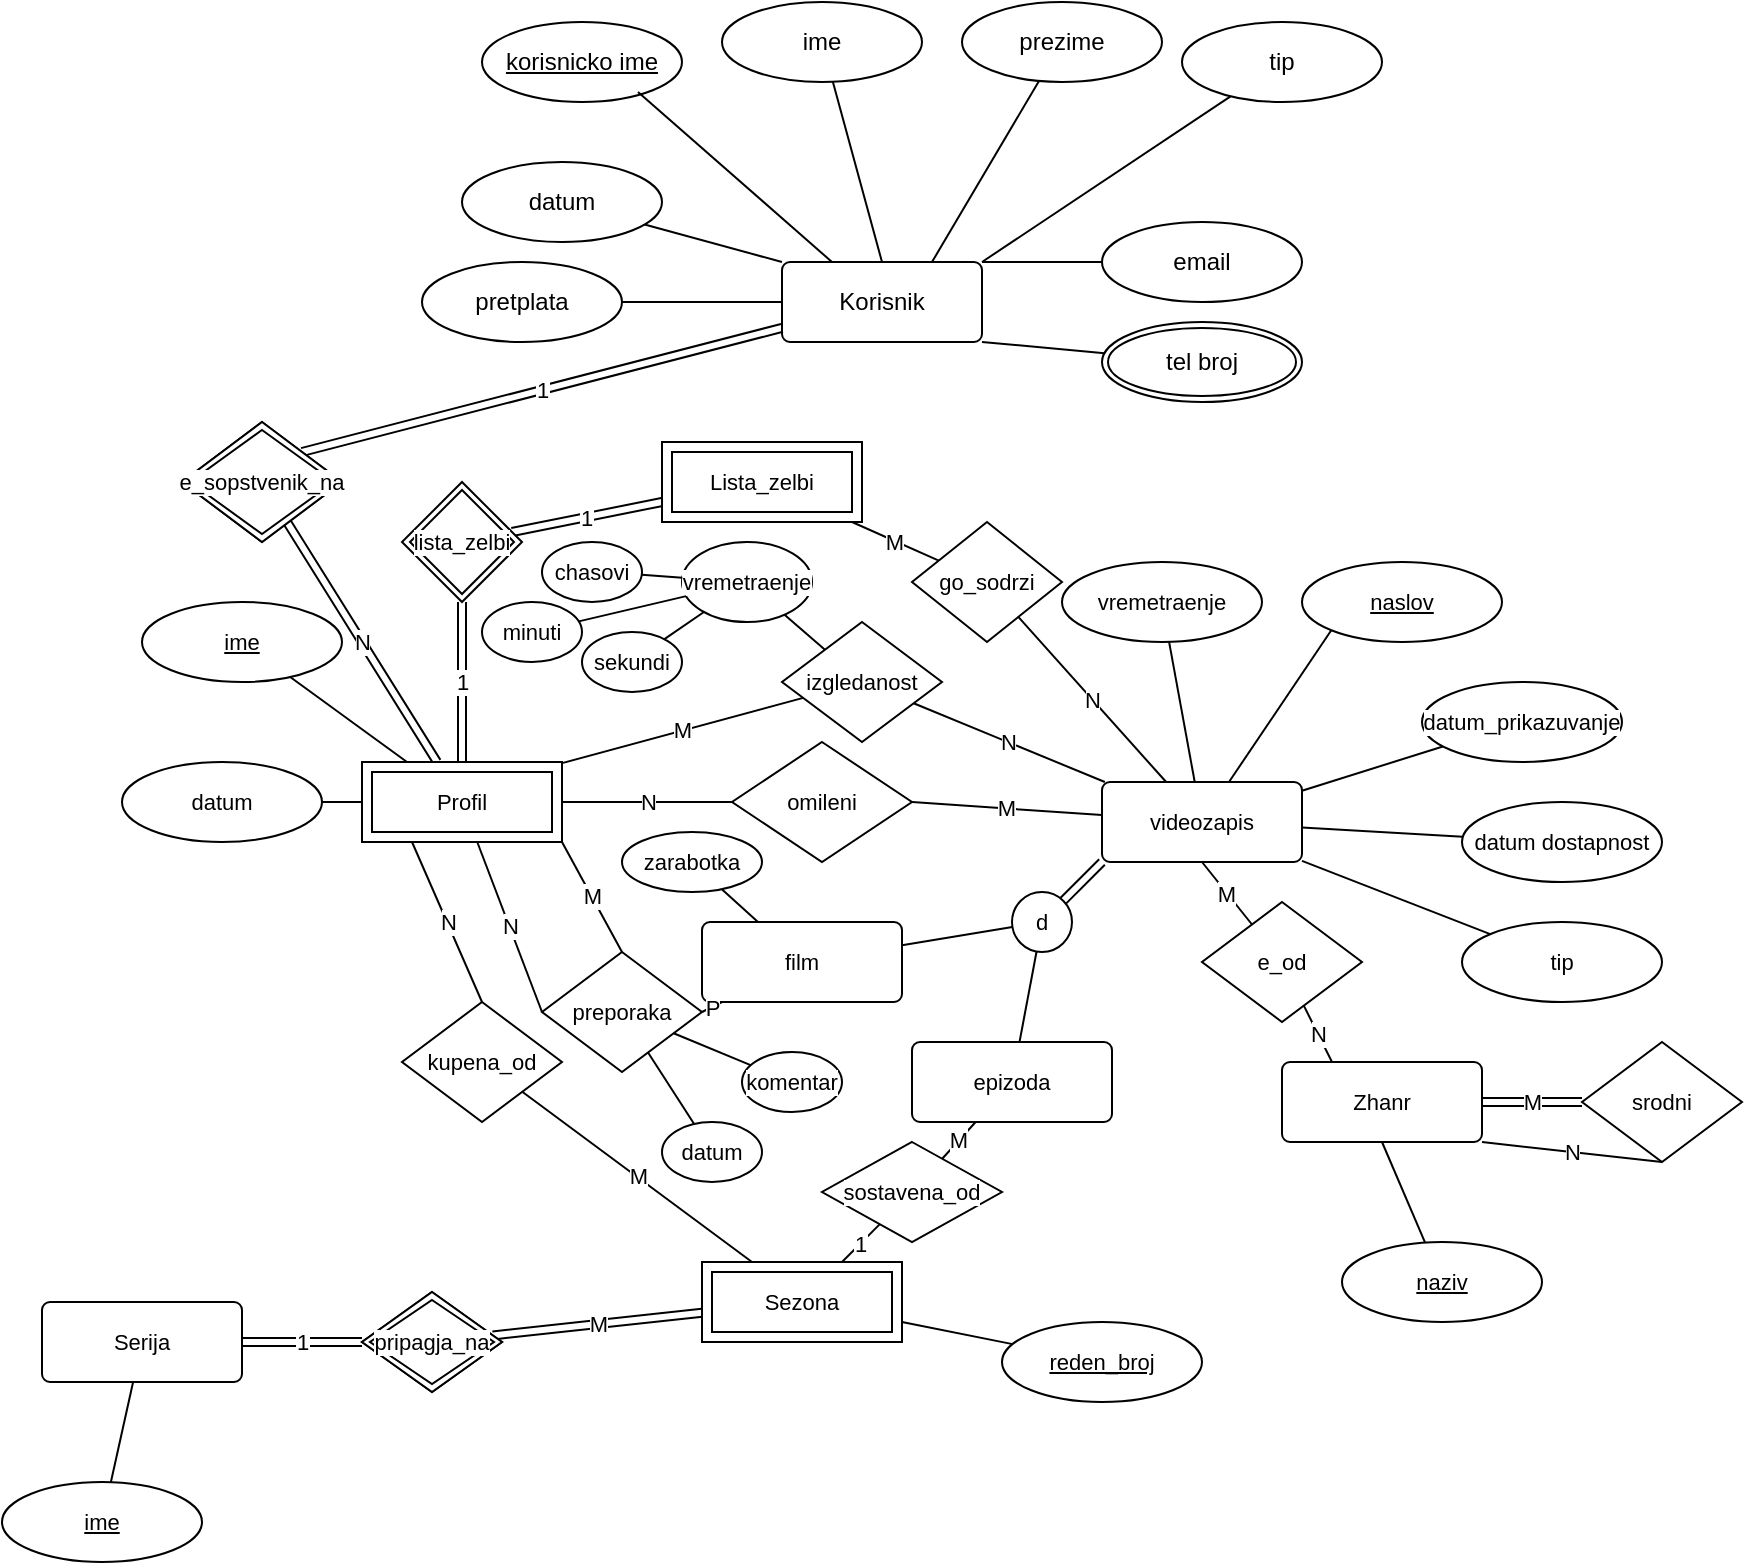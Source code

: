 <mxfile version="23.1.5" type="github">
  <diagram name="Page-1" id="I2lGg5c7wZs1G68vXTzx">
    <mxGraphModel dx="1570" dy="822" grid="1" gridSize="10" guides="1" tooltips="1" connect="1" arrows="1" fold="1" page="1" pageScale="1" pageWidth="850" pageHeight="1100" math="0" shadow="0">
      <root>
        <mxCell id="0" />
        <mxCell id="1" parent="0" />
        <mxCell id="epmKvIx1AX2aCllIOB9j-12" style="rounded=0;orthogonalLoop=1;jettySize=auto;html=1;exitX=1;exitY=1;exitDx=0;exitDy=0;endArrow=none;endFill=0;" edge="1" parent="1" source="epmKvIx1AX2aCllIOB9j-1" target="epmKvIx1AX2aCllIOB9j-10">
          <mxGeometry relative="1" as="geometry" />
        </mxCell>
        <mxCell id="epmKvIx1AX2aCllIOB9j-13" style="edgeStyle=none;rounded=0;orthogonalLoop=1;jettySize=auto;html=1;exitX=1;exitY=0;exitDx=0;exitDy=0;strokeColor=default;align=center;verticalAlign=middle;fontFamily=Helvetica;fontSize=11;fontColor=default;labelBackgroundColor=default;endArrow=none;endFill=0;" edge="1" parent="1" source="epmKvIx1AX2aCllIOB9j-1" target="epmKvIx1AX2aCllIOB9j-9">
          <mxGeometry relative="1" as="geometry" />
        </mxCell>
        <mxCell id="epmKvIx1AX2aCllIOB9j-14" style="edgeStyle=none;rounded=0;orthogonalLoop=1;jettySize=auto;html=1;exitX=1;exitY=0;exitDx=0;exitDy=0;strokeColor=default;align=center;verticalAlign=middle;fontFamily=Helvetica;fontSize=11;fontColor=default;labelBackgroundColor=default;endArrow=none;endFill=0;" edge="1" parent="1" source="epmKvIx1AX2aCllIOB9j-1" target="epmKvIx1AX2aCllIOB9j-8">
          <mxGeometry relative="1" as="geometry" />
        </mxCell>
        <mxCell id="epmKvIx1AX2aCllIOB9j-15" style="edgeStyle=none;rounded=0;orthogonalLoop=1;jettySize=auto;html=1;exitX=0.75;exitY=0;exitDx=0;exitDy=0;strokeColor=default;align=center;verticalAlign=middle;fontFamily=Helvetica;fontSize=11;fontColor=default;labelBackgroundColor=default;endArrow=none;endFill=0;" edge="1" parent="1" source="epmKvIx1AX2aCllIOB9j-1" target="epmKvIx1AX2aCllIOB9j-7">
          <mxGeometry relative="1" as="geometry" />
        </mxCell>
        <mxCell id="epmKvIx1AX2aCllIOB9j-16" style="edgeStyle=none;rounded=0;orthogonalLoop=1;jettySize=auto;html=1;exitX=0.5;exitY=0;exitDx=0;exitDy=0;strokeColor=default;align=center;verticalAlign=middle;fontFamily=Helvetica;fontSize=11;fontColor=default;labelBackgroundColor=default;endArrow=none;endFill=0;" edge="1" parent="1" source="epmKvIx1AX2aCllIOB9j-1" target="epmKvIx1AX2aCllIOB9j-6">
          <mxGeometry relative="1" as="geometry" />
        </mxCell>
        <mxCell id="epmKvIx1AX2aCllIOB9j-18" style="edgeStyle=none;rounded=0;orthogonalLoop=1;jettySize=auto;html=1;exitX=0;exitY=0;exitDx=0;exitDy=0;strokeColor=default;align=center;verticalAlign=middle;fontFamily=Helvetica;fontSize=11;fontColor=default;labelBackgroundColor=default;endArrow=none;endFill=0;" edge="1" parent="1" source="epmKvIx1AX2aCllIOB9j-1" target="epmKvIx1AX2aCllIOB9j-4">
          <mxGeometry relative="1" as="geometry" />
        </mxCell>
        <mxCell id="epmKvIx1AX2aCllIOB9j-1" value="Korisnik" style="rounded=1;arcSize=10;whiteSpace=wrap;html=1;align=center;" vertex="1" parent="1">
          <mxGeometry x="310" y="190" width="100" height="40" as="geometry" />
        </mxCell>
        <mxCell id="epmKvIx1AX2aCllIOB9j-2" value="" style="endArrow=none;html=1;rounded=0;" edge="1" parent="1" source="epmKvIx1AX2aCllIOB9j-3" target="epmKvIx1AX2aCllIOB9j-1">
          <mxGeometry width="50" height="50" relative="1" as="geometry">
            <mxPoint x="280" y="190" as="sourcePoint" />
            <mxPoint x="300" y="130" as="targetPoint" />
          </mxGeometry>
        </mxCell>
        <mxCell id="epmKvIx1AX2aCllIOB9j-3" value="pretplata" style="ellipse;whiteSpace=wrap;html=1;align=center;" vertex="1" parent="1">
          <mxGeometry x="130" y="190" width="100" height="40" as="geometry" />
        </mxCell>
        <mxCell id="epmKvIx1AX2aCllIOB9j-4" value="datum" style="ellipse;whiteSpace=wrap;html=1;align=center;" vertex="1" parent="1">
          <mxGeometry x="150" y="140" width="100" height="40" as="geometry" />
        </mxCell>
        <mxCell id="epmKvIx1AX2aCllIOB9j-5" value="&lt;u&gt;korisnicko ime&lt;br&gt;&lt;/u&gt;" style="ellipse;whiteSpace=wrap;html=1;align=center;" vertex="1" parent="1">
          <mxGeometry x="160" y="70" width="100" height="40" as="geometry" />
        </mxCell>
        <mxCell id="epmKvIx1AX2aCllIOB9j-6" value="ime" style="ellipse;whiteSpace=wrap;html=1;align=center;" vertex="1" parent="1">
          <mxGeometry x="280" y="60" width="100" height="40" as="geometry" />
        </mxCell>
        <mxCell id="epmKvIx1AX2aCllIOB9j-7" value="prezime" style="ellipse;whiteSpace=wrap;html=1;align=center;" vertex="1" parent="1">
          <mxGeometry x="400" y="60" width="100" height="40" as="geometry" />
        </mxCell>
        <mxCell id="epmKvIx1AX2aCllIOB9j-8" value="tip" style="ellipse;whiteSpace=wrap;html=1;align=center;" vertex="1" parent="1">
          <mxGeometry x="510" y="70" width="100" height="40" as="geometry" />
        </mxCell>
        <mxCell id="epmKvIx1AX2aCllIOB9j-9" value="email" style="ellipse;whiteSpace=wrap;html=1;align=center;" vertex="1" parent="1">
          <mxGeometry x="470" y="170" width="100" height="40" as="geometry" />
        </mxCell>
        <mxCell id="epmKvIx1AX2aCllIOB9j-10" value="tel broj" style="ellipse;shape=doubleEllipse;margin=3;whiteSpace=wrap;html=1;align=center;" vertex="1" parent="1">
          <mxGeometry x="470" y="220" width="100" height="40" as="geometry" />
        </mxCell>
        <mxCell id="epmKvIx1AX2aCllIOB9j-17" style="edgeStyle=none;rounded=0;orthogonalLoop=1;jettySize=auto;html=1;exitX=0.25;exitY=0;exitDx=0;exitDy=0;entryX=0.78;entryY=0.875;entryDx=0;entryDy=0;entryPerimeter=0;strokeColor=default;align=center;verticalAlign=middle;fontFamily=Helvetica;fontSize=11;fontColor=default;labelBackgroundColor=default;endArrow=none;endFill=0;" edge="1" parent="1" source="epmKvIx1AX2aCllIOB9j-1" target="epmKvIx1AX2aCllIOB9j-5">
          <mxGeometry relative="1" as="geometry" />
        </mxCell>
        <mxCell id="epmKvIx1AX2aCllIOB9j-49" value="N" style="edgeStyle=none;rounded=0;orthogonalLoop=1;jettySize=auto;html=1;exitX=1;exitY=0.5;exitDx=0;exitDy=0;strokeColor=default;align=center;verticalAlign=middle;fontFamily=Helvetica;fontSize=11;fontColor=default;labelBackgroundColor=default;endArrow=none;endFill=0;" edge="1" parent="1" target="epmKvIx1AX2aCllIOB9j-48">
          <mxGeometry relative="1" as="geometry">
            <mxPoint x="200" y="460.0" as="sourcePoint" />
          </mxGeometry>
        </mxCell>
        <mxCell id="epmKvIx1AX2aCllIOB9j-104" value="M" style="edgeStyle=none;rounded=0;orthogonalLoop=1;jettySize=auto;html=1;strokeColor=default;align=center;verticalAlign=middle;fontFamily=Helvetica;fontSize=11;fontColor=default;labelBackgroundColor=default;endArrow=none;endFill=0;" edge="1" parent="1" target="epmKvIx1AX2aCllIOB9j-103">
          <mxGeometry relative="1" as="geometry">
            <mxPoint x="200" y="440.556" as="sourcePoint" />
          </mxGeometry>
        </mxCell>
        <mxCell id="epmKvIx1AX2aCllIOB9j-22" style="edgeStyle=none;rounded=0;orthogonalLoop=1;jettySize=auto;html=1;strokeColor=default;align=center;verticalAlign=middle;fontFamily=Helvetica;fontSize=11;fontColor=default;labelBackgroundColor=default;endArrow=none;endFill=0;" edge="1" parent="1" source="epmKvIx1AX2aCllIOB9j-21">
          <mxGeometry relative="1" as="geometry">
            <mxPoint x="122.5" y="440.0" as="targetPoint" />
          </mxGeometry>
        </mxCell>
        <mxCell id="epmKvIx1AX2aCllIOB9j-21" value="ime" style="ellipse;whiteSpace=wrap;html=1;align=center;fontStyle=4;fontFamily=Helvetica;fontSize=11;fontColor=default;labelBackgroundColor=default;" vertex="1" parent="1">
          <mxGeometry x="-10" y="360" width="100" height="40" as="geometry" />
        </mxCell>
        <mxCell id="epmKvIx1AX2aCllIOB9j-23" value="" style="endArrow=none;html=1;rounded=0;strokeColor=default;align=center;verticalAlign=middle;fontFamily=Helvetica;fontSize=11;fontColor=default;labelBackgroundColor=default;" edge="1" parent="1" source="epmKvIx1AX2aCllIOB9j-24">
          <mxGeometry width="50" height="50" relative="1" as="geometry">
            <mxPoint x="190" y="500" as="sourcePoint" />
            <mxPoint x="100" y="460.0" as="targetPoint" />
          </mxGeometry>
        </mxCell>
        <mxCell id="epmKvIx1AX2aCllIOB9j-24" value="datum" style="ellipse;whiteSpace=wrap;html=1;align=center;fontFamily=Helvetica;fontSize=11;fontColor=default;labelBackgroundColor=default;" vertex="1" parent="1">
          <mxGeometry x="-20" y="440" width="100" height="40" as="geometry" />
        </mxCell>
        <mxCell id="epmKvIx1AX2aCllIOB9j-58" value="M" style="edgeStyle=none;rounded=0;orthogonalLoop=1;jettySize=auto;html=1;exitX=0.5;exitY=1;exitDx=0;exitDy=0;strokeColor=default;align=center;verticalAlign=middle;fontFamily=Helvetica;fontSize=11;fontColor=default;labelBackgroundColor=default;endArrow=none;endFill=0;" edge="1" parent="1" source="epmKvIx1AX2aCllIOB9j-25" target="epmKvIx1AX2aCllIOB9j-57">
          <mxGeometry relative="1" as="geometry" />
        </mxCell>
        <mxCell id="epmKvIx1AX2aCllIOB9j-63" style="edgeStyle=none;rounded=0;orthogonalLoop=1;jettySize=auto;html=1;exitX=0;exitY=1;exitDx=0;exitDy=0;strokeColor=default;align=center;verticalAlign=middle;fontFamily=Helvetica;fontSize=11;fontColor=default;labelBackgroundColor=default;endArrow=none;endFill=0;shape=link;" edge="1" parent="1" source="epmKvIx1AX2aCllIOB9j-25" target="epmKvIx1AX2aCllIOB9j-62">
          <mxGeometry relative="1" as="geometry" />
        </mxCell>
        <mxCell id="epmKvIx1AX2aCllIOB9j-25" value="videozapis" style="rounded=1;arcSize=10;whiteSpace=wrap;html=1;align=center;fontFamily=Helvetica;fontSize=11;fontColor=default;labelBackgroundColor=default;" vertex="1" parent="1">
          <mxGeometry x="470" y="450" width="100" height="40" as="geometry" />
        </mxCell>
        <mxCell id="epmKvIx1AX2aCllIOB9j-38" style="edgeStyle=none;rounded=0;orthogonalLoop=1;jettySize=auto;html=1;strokeColor=default;align=center;verticalAlign=middle;fontFamily=Helvetica;fontSize=11;fontColor=default;labelBackgroundColor=default;endArrow=none;endFill=0;" edge="1" parent="1" source="epmKvIx1AX2aCllIOB9j-26" target="epmKvIx1AX2aCllIOB9j-25">
          <mxGeometry relative="1" as="geometry" />
        </mxCell>
        <mxCell id="epmKvIx1AX2aCllIOB9j-26" value="vremetraenje" style="ellipse;whiteSpace=wrap;html=1;align=center;fontFamily=Helvetica;fontSize=11;fontColor=default;labelBackgroundColor=default;" vertex="1" parent="1">
          <mxGeometry x="450" y="340" width="100" height="40" as="geometry" />
        </mxCell>
        <mxCell id="epmKvIx1AX2aCllIOB9j-37" style="edgeStyle=none;rounded=0;orthogonalLoop=1;jettySize=auto;html=1;exitX=0;exitY=1;exitDx=0;exitDy=0;strokeColor=default;align=center;verticalAlign=middle;fontFamily=Helvetica;fontSize=11;fontColor=default;labelBackgroundColor=default;endArrow=none;endFill=0;" edge="1" parent="1" source="epmKvIx1AX2aCllIOB9j-27" target="epmKvIx1AX2aCllIOB9j-25">
          <mxGeometry relative="1" as="geometry" />
        </mxCell>
        <mxCell id="epmKvIx1AX2aCllIOB9j-27" value="naslov" style="ellipse;whiteSpace=wrap;html=1;align=center;fontStyle=4;fontFamily=Helvetica;fontSize=11;fontColor=default;labelBackgroundColor=default;" vertex="1" parent="1">
          <mxGeometry x="570" y="340" width="100" height="40" as="geometry" />
        </mxCell>
        <mxCell id="epmKvIx1AX2aCllIOB9j-36" style="edgeStyle=none;rounded=0;orthogonalLoop=1;jettySize=auto;html=1;strokeColor=default;align=center;verticalAlign=middle;fontFamily=Helvetica;fontSize=11;fontColor=default;labelBackgroundColor=default;endArrow=none;endFill=0;" edge="1" parent="1" source="epmKvIx1AX2aCllIOB9j-28" target="epmKvIx1AX2aCllIOB9j-25">
          <mxGeometry relative="1" as="geometry" />
        </mxCell>
        <mxCell id="epmKvIx1AX2aCllIOB9j-28" value="datum_prikazuvanje" style="ellipse;whiteSpace=wrap;html=1;align=center;fontFamily=Helvetica;fontSize=11;fontColor=default;labelBackgroundColor=default;" vertex="1" parent="1">
          <mxGeometry x="630" y="400" width="100" height="40" as="geometry" />
        </mxCell>
        <mxCell id="epmKvIx1AX2aCllIOB9j-35" style="edgeStyle=none;rounded=0;orthogonalLoop=1;jettySize=auto;html=1;strokeColor=default;align=center;verticalAlign=middle;fontFamily=Helvetica;fontSize=11;fontColor=default;labelBackgroundColor=default;endArrow=none;endFill=0;" edge="1" parent="1" source="epmKvIx1AX2aCllIOB9j-29" target="epmKvIx1AX2aCllIOB9j-25">
          <mxGeometry relative="1" as="geometry" />
        </mxCell>
        <mxCell id="epmKvIx1AX2aCllIOB9j-29" value="datum dostapnost" style="ellipse;whiteSpace=wrap;html=1;align=center;fontFamily=Helvetica;fontSize=11;fontColor=default;labelBackgroundColor=default;" vertex="1" parent="1">
          <mxGeometry x="650" y="460" width="100" height="40" as="geometry" />
        </mxCell>
        <mxCell id="epmKvIx1AX2aCllIOB9j-34" style="edgeStyle=none;rounded=0;orthogonalLoop=1;jettySize=auto;html=1;strokeColor=default;align=center;verticalAlign=middle;fontFamily=Helvetica;fontSize=11;fontColor=default;labelBackgroundColor=default;endArrow=none;endFill=0;" edge="1" parent="1" source="epmKvIx1AX2aCllIOB9j-31" target="epmKvIx1AX2aCllIOB9j-25">
          <mxGeometry relative="1" as="geometry" />
        </mxCell>
        <mxCell id="epmKvIx1AX2aCllIOB9j-31" value="tip" style="ellipse;whiteSpace=wrap;html=1;align=center;fontFamily=Helvetica;fontSize=11;fontColor=default;labelBackgroundColor=default;" vertex="1" parent="1">
          <mxGeometry x="650" y="520" width="100" height="40" as="geometry" />
        </mxCell>
        <mxCell id="epmKvIx1AX2aCllIOB9j-44" value="1" style="edgeStyle=none;rounded=0;orthogonalLoop=1;jettySize=auto;html=1;exitX=1;exitY=0;exitDx=0;exitDy=0;strokeColor=default;align=center;verticalAlign=middle;fontFamily=Helvetica;fontSize=11;fontColor=default;labelBackgroundColor=default;endArrow=none;endFill=0;shape=link;" edge="1" parent="1" source="epmKvIx1AX2aCllIOB9j-43" target="epmKvIx1AX2aCllIOB9j-1">
          <mxGeometry relative="1" as="geometry" />
        </mxCell>
        <mxCell id="epmKvIx1AX2aCllIOB9j-45" value="N" style="edgeStyle=none;rounded=0;orthogonalLoop=1;jettySize=auto;html=1;strokeColor=default;align=center;verticalAlign=middle;fontFamily=Helvetica;fontSize=11;fontColor=default;labelBackgroundColor=default;endArrow=none;endFill=0;shape=link;" edge="1" parent="1" source="epmKvIx1AX2aCllIOB9j-43">
          <mxGeometry relative="1" as="geometry">
            <mxPoint x="137.5" y="440.0" as="targetPoint" />
          </mxGeometry>
        </mxCell>
        <mxCell id="epmKvIx1AX2aCllIOB9j-43" value="ima" style="shape=rhombus;perimeter=rhombusPerimeter;whiteSpace=wrap;html=1;align=center;fontFamily=Helvetica;fontSize=11;fontColor=default;labelBackgroundColor=default;" vertex="1" parent="1">
          <mxGeometry x="10" y="270" width="80" height="60" as="geometry" />
        </mxCell>
        <mxCell id="epmKvIx1AX2aCllIOB9j-46" style="edgeStyle=none;rounded=0;orthogonalLoop=1;jettySize=auto;html=1;exitX=1;exitY=0;exitDx=0;exitDy=0;strokeColor=default;align=center;verticalAlign=middle;fontFamily=Helvetica;fontSize=11;fontColor=default;labelBackgroundColor=default;endArrow=none;endFill=0;" edge="1" parent="1" source="epmKvIx1AX2aCllIOB9j-43" target="epmKvIx1AX2aCllIOB9j-43">
          <mxGeometry relative="1" as="geometry" />
        </mxCell>
        <mxCell id="epmKvIx1AX2aCllIOB9j-47" style="edgeStyle=none;rounded=0;orthogonalLoop=1;jettySize=auto;html=1;exitX=0;exitY=1;exitDx=0;exitDy=0;strokeColor=default;align=center;verticalAlign=middle;fontFamily=Helvetica;fontSize=11;fontColor=default;labelBackgroundColor=default;endArrow=none;endFill=0;" edge="1" parent="1" source="epmKvIx1AX2aCllIOB9j-27" target="epmKvIx1AX2aCllIOB9j-27">
          <mxGeometry relative="1" as="geometry" />
        </mxCell>
        <mxCell id="epmKvIx1AX2aCllIOB9j-50" value="M" style="edgeStyle=none;rounded=0;orthogonalLoop=1;jettySize=auto;html=1;exitX=1;exitY=0.5;exitDx=0;exitDy=0;strokeColor=default;align=center;verticalAlign=middle;fontFamily=Helvetica;fontSize=11;fontColor=default;labelBackgroundColor=default;endArrow=none;endFill=0;" edge="1" parent="1" source="epmKvIx1AX2aCllIOB9j-48" target="epmKvIx1AX2aCllIOB9j-25">
          <mxGeometry relative="1" as="geometry" />
        </mxCell>
        <mxCell id="epmKvIx1AX2aCllIOB9j-48" value="omileni" style="shape=rhombus;perimeter=rhombusPerimeter;whiteSpace=wrap;html=1;align=center;fontFamily=Helvetica;fontSize=11;fontColor=default;labelBackgroundColor=default;" vertex="1" parent="1">
          <mxGeometry x="285" y="430" width="90" height="60" as="geometry" />
        </mxCell>
        <mxCell id="epmKvIx1AX2aCllIOB9j-53" style="edgeStyle=none;rounded=0;orthogonalLoop=1;jettySize=auto;html=1;exitX=0.5;exitY=1;exitDx=0;exitDy=0;strokeColor=default;align=center;verticalAlign=middle;fontFamily=Helvetica;fontSize=11;fontColor=default;labelBackgroundColor=default;endArrow=none;endFill=0;" edge="1" parent="1" source="epmKvIx1AX2aCllIOB9j-51" target="epmKvIx1AX2aCllIOB9j-52">
          <mxGeometry relative="1" as="geometry" />
        </mxCell>
        <mxCell id="epmKvIx1AX2aCllIOB9j-55" value="M" style="edgeStyle=none;rounded=0;orthogonalLoop=1;jettySize=auto;html=1;exitX=1;exitY=0.5;exitDx=0;exitDy=0;strokeColor=default;align=center;verticalAlign=middle;fontFamily=Helvetica;fontSize=11;fontColor=default;labelBackgroundColor=default;endArrow=none;endFill=0;shape=link;" edge="1" parent="1" source="epmKvIx1AX2aCllIOB9j-51" target="epmKvIx1AX2aCllIOB9j-54">
          <mxGeometry relative="1" as="geometry" />
        </mxCell>
        <mxCell id="epmKvIx1AX2aCllIOB9j-59" value="N" style="edgeStyle=none;rounded=0;orthogonalLoop=1;jettySize=auto;html=1;exitX=0.25;exitY=0;exitDx=0;exitDy=0;strokeColor=default;align=center;verticalAlign=middle;fontFamily=Helvetica;fontSize=11;fontColor=default;labelBackgroundColor=default;endArrow=none;endFill=0;" edge="1" parent="1" source="epmKvIx1AX2aCllIOB9j-51" target="epmKvIx1AX2aCllIOB9j-57">
          <mxGeometry relative="1" as="geometry" />
        </mxCell>
        <mxCell id="epmKvIx1AX2aCllIOB9j-51" value="Zhanr" style="rounded=1;arcSize=10;whiteSpace=wrap;html=1;align=center;fontFamily=Helvetica;fontSize=11;fontColor=default;labelBackgroundColor=default;" vertex="1" parent="1">
          <mxGeometry x="560" y="590" width="100" height="40" as="geometry" />
        </mxCell>
        <mxCell id="epmKvIx1AX2aCllIOB9j-52" value="naziv" style="ellipse;whiteSpace=wrap;html=1;align=center;fontStyle=4;fontFamily=Helvetica;fontSize=11;fontColor=default;labelBackgroundColor=default;" vertex="1" parent="1">
          <mxGeometry x="590" y="680" width="100" height="40" as="geometry" />
        </mxCell>
        <mxCell id="epmKvIx1AX2aCllIOB9j-56" value="N" style="edgeStyle=none;rounded=0;orthogonalLoop=1;jettySize=auto;html=1;exitX=0.5;exitY=1;exitDx=0;exitDy=0;entryX=1;entryY=1;entryDx=0;entryDy=0;strokeColor=default;align=center;verticalAlign=middle;fontFamily=Helvetica;fontSize=11;fontColor=default;labelBackgroundColor=default;endArrow=none;endFill=0;" edge="1" parent="1" source="epmKvIx1AX2aCllIOB9j-54" target="epmKvIx1AX2aCllIOB9j-51">
          <mxGeometry relative="1" as="geometry" />
        </mxCell>
        <mxCell id="epmKvIx1AX2aCllIOB9j-54" value="srodni" style="shape=rhombus;perimeter=rhombusPerimeter;whiteSpace=wrap;html=1;align=center;fontFamily=Helvetica;fontSize=11;fontColor=default;labelBackgroundColor=default;" vertex="1" parent="1">
          <mxGeometry x="710" y="580" width="80" height="60" as="geometry" />
        </mxCell>
        <mxCell id="epmKvIx1AX2aCllIOB9j-57" value="e_od" style="shape=rhombus;perimeter=rhombusPerimeter;whiteSpace=wrap;html=1;align=center;fontFamily=Helvetica;fontSize=11;fontColor=default;labelBackgroundColor=default;" vertex="1" parent="1">
          <mxGeometry x="520" y="510" width="80" height="60" as="geometry" />
        </mxCell>
        <mxCell id="epmKvIx1AX2aCllIOB9j-66" style="edgeStyle=none;rounded=0;orthogonalLoop=1;jettySize=auto;html=1;strokeColor=default;align=center;verticalAlign=middle;fontFamily=Helvetica;fontSize=11;fontColor=default;labelBackgroundColor=default;endArrow=none;endFill=0;" edge="1" parent="1" source="epmKvIx1AX2aCllIOB9j-62" target="epmKvIx1AX2aCllIOB9j-67">
          <mxGeometry relative="1" as="geometry">
            <mxPoint x="440" y="590" as="targetPoint" />
          </mxGeometry>
        </mxCell>
        <mxCell id="epmKvIx1AX2aCllIOB9j-62" value="d" style="ellipse;whiteSpace=wrap;html=1;aspect=fixed;fontFamily=Helvetica;fontSize=11;fontColor=default;labelBackgroundColor=default;" vertex="1" parent="1">
          <mxGeometry x="425" y="505" width="30" height="30" as="geometry" />
        </mxCell>
        <mxCell id="epmKvIx1AX2aCllIOB9j-64" value="" style="endArrow=none;html=1;rounded=0;strokeColor=default;align=center;verticalAlign=middle;fontFamily=Helvetica;fontSize=11;fontColor=default;labelBackgroundColor=default;" edge="1" parent="1" source="epmKvIx1AX2aCllIOB9j-65" target="epmKvIx1AX2aCllIOB9j-62">
          <mxGeometry width="50" height="50" relative="1" as="geometry">
            <mxPoint x="350" y="540" as="sourcePoint" />
            <mxPoint x="410" y="550" as="targetPoint" />
          </mxGeometry>
        </mxCell>
        <mxCell id="epmKvIx1AX2aCllIOB9j-65" value="film" style="rounded=1;arcSize=10;whiteSpace=wrap;html=1;align=center;fontFamily=Helvetica;fontSize=11;fontColor=default;labelBackgroundColor=default;" vertex="1" parent="1">
          <mxGeometry x="270" y="520" width="100" height="40" as="geometry" />
        </mxCell>
        <mxCell id="epmKvIx1AX2aCllIOB9j-81" value="M" style="edgeStyle=none;rounded=0;orthogonalLoop=1;jettySize=auto;html=1;strokeColor=default;align=center;verticalAlign=middle;fontFamily=Helvetica;fontSize=11;fontColor=default;labelBackgroundColor=default;endArrow=none;endFill=0;" edge="1" parent="1" source="epmKvIx1AX2aCllIOB9j-67" target="epmKvIx1AX2aCllIOB9j-78">
          <mxGeometry relative="1" as="geometry" />
        </mxCell>
        <mxCell id="epmKvIx1AX2aCllIOB9j-67" value="epizoda" style="rounded=1;arcSize=10;whiteSpace=wrap;html=1;align=center;fontFamily=Helvetica;fontSize=11;fontColor=default;labelBackgroundColor=default;double=1;" vertex="1" parent="1">
          <mxGeometry x="375" y="580" width="100" height="40" as="geometry" />
        </mxCell>
        <mxCell id="epmKvIx1AX2aCllIOB9j-72" style="edgeStyle=none;rounded=0;orthogonalLoop=1;jettySize=auto;html=1;strokeColor=default;align=center;verticalAlign=middle;fontFamily=Helvetica;fontSize=11;fontColor=default;labelBackgroundColor=default;endArrow=none;endFill=0;" edge="1" parent="1" source="epmKvIx1AX2aCllIOB9j-68" target="epmKvIx1AX2aCllIOB9j-65">
          <mxGeometry relative="1" as="geometry" />
        </mxCell>
        <mxCell id="epmKvIx1AX2aCllIOB9j-68" value="zarabotka" style="ellipse;whiteSpace=wrap;html=1;align=center;fontFamily=Helvetica;fontSize=11;fontColor=default;labelBackgroundColor=default;" vertex="1" parent="1">
          <mxGeometry x="230" y="475" width="70" height="30" as="geometry" />
        </mxCell>
        <mxCell id="epmKvIx1AX2aCllIOB9j-92" style="edgeStyle=none;rounded=0;orthogonalLoop=1;jettySize=auto;html=1;strokeColor=default;align=center;verticalAlign=middle;fontFamily=Helvetica;fontSize=11;fontColor=default;labelBackgroundColor=default;endArrow=none;endFill=0;" edge="1" parent="1" source="epmKvIx1AX2aCllIOB9j-73" target="epmKvIx1AX2aCllIOB9j-93">
          <mxGeometry relative="1" as="geometry">
            <mxPoint x="100" y="790" as="targetPoint" />
          </mxGeometry>
        </mxCell>
        <mxCell id="epmKvIx1AX2aCllIOB9j-73" value="Serija" style="rounded=1;arcSize=10;whiteSpace=wrap;html=1;align=center;fontFamily=Helvetica;fontSize=11;fontColor=default;labelBackgroundColor=default;" vertex="1" parent="1">
          <mxGeometry x="-60" y="710" width="100" height="40" as="geometry" />
        </mxCell>
        <mxCell id="epmKvIx1AX2aCllIOB9j-85" style="edgeStyle=none;rounded=0;orthogonalLoop=1;jettySize=auto;html=1;strokeColor=default;align=center;verticalAlign=middle;fontFamily=Helvetica;fontSize=11;fontColor=default;labelBackgroundColor=default;endArrow=none;endFill=0;" edge="1" parent="1" source="epmKvIx1AX2aCllIOB9j-94" target="epmKvIx1AX2aCllIOB9j-84">
          <mxGeometry relative="1" as="geometry">
            <mxPoint x="370" y="720" as="sourcePoint" />
          </mxGeometry>
        </mxCell>
        <mxCell id="epmKvIx1AX2aCllIOB9j-75" value="M" style="endArrow=none;html=1;rounded=0;strokeColor=default;align=center;verticalAlign=middle;fontFamily=Helvetica;fontSize=11;fontColor=default;labelBackgroundColor=default;shape=link;" edge="1" parent="1" source="epmKvIx1AX2aCllIOB9j-94" target="epmKvIx1AX2aCllIOB9j-76">
          <mxGeometry width="50" height="50" relative="1" as="geometry">
            <mxPoint x="308" y="730" as="sourcePoint" />
            <mxPoint x="320" y="800" as="targetPoint" />
          </mxGeometry>
        </mxCell>
        <mxCell id="epmKvIx1AX2aCllIOB9j-76" value="pripagja_na" style="shape=rhombus;perimeter=rhombusPerimeter;whiteSpace=wrap;html=1;align=center;fontFamily=Helvetica;fontSize=11;fontColor=default;labelBackgroundColor=default;" vertex="1" parent="1">
          <mxGeometry x="100" y="705" width="70" height="50" as="geometry" />
        </mxCell>
        <mxCell id="epmKvIx1AX2aCllIOB9j-77" value="1" style="endArrow=none;html=1;rounded=0;strokeColor=default;align=center;verticalAlign=middle;fontFamily=Helvetica;fontSize=11;fontColor=default;labelBackgroundColor=default;shape=link;" edge="1" parent="1" source="epmKvIx1AX2aCllIOB9j-73" target="epmKvIx1AX2aCllIOB9j-76">
          <mxGeometry width="50" height="50" relative="1" as="geometry">
            <mxPoint x="280" y="840" as="sourcePoint" />
            <mxPoint x="330" y="790" as="targetPoint" />
          </mxGeometry>
        </mxCell>
        <mxCell id="epmKvIx1AX2aCllIOB9j-78" value="sostavena_od" style="shape=rhombus;perimeter=rhombusPerimeter;whiteSpace=wrap;html=1;align=center;fontFamily=Helvetica;fontSize=11;fontColor=default;labelBackgroundColor=default;" vertex="1" parent="1">
          <mxGeometry x="330" y="630" width="90" height="50" as="geometry" />
        </mxCell>
        <mxCell id="epmKvIx1AX2aCllIOB9j-80" value="1" style="endArrow=none;html=1;rounded=0;strokeColor=default;align=center;verticalAlign=middle;fontFamily=Helvetica;fontSize=11;fontColor=default;labelBackgroundColor=default;" edge="1" parent="1" source="epmKvIx1AX2aCllIOB9j-78" target="epmKvIx1AX2aCllIOB9j-94">
          <mxGeometry width="50" height="50" relative="1" as="geometry">
            <mxPoint x="320" y="735" as="sourcePoint" />
            <mxPoint x="340" y="690" as="targetPoint" />
          </mxGeometry>
        </mxCell>
        <mxCell id="epmKvIx1AX2aCllIOB9j-84" value="&lt;u&gt;reden_broj&lt;/u&gt;" style="ellipse;whiteSpace=wrap;html=1;align=center;fontFamily=Helvetica;fontSize=11;fontColor=default;labelBackgroundColor=default;" vertex="1" parent="1">
          <mxGeometry x="420" y="720" width="100" height="40" as="geometry" />
        </mxCell>
        <mxCell id="epmKvIx1AX2aCllIOB9j-93" value="&lt;u&gt;ime&lt;/u&gt;" style="ellipse;whiteSpace=wrap;html=1;align=center;fontFamily=Helvetica;fontSize=11;fontColor=default;labelBackgroundColor=default;" vertex="1" parent="1">
          <mxGeometry x="-80" y="800" width="100" height="40" as="geometry" />
        </mxCell>
        <mxCell id="epmKvIx1AX2aCllIOB9j-128" value="M" style="edgeStyle=none;rounded=0;orthogonalLoop=1;jettySize=auto;html=1;exitX=0.25;exitY=0;exitDx=0;exitDy=0;strokeColor=default;align=center;verticalAlign=middle;fontFamily=Helvetica;fontSize=11;fontColor=default;labelBackgroundColor=default;endArrow=none;endFill=0;" edge="1" parent="1" source="epmKvIx1AX2aCllIOB9j-94" target="epmKvIx1AX2aCllIOB9j-127">
          <mxGeometry relative="1" as="geometry" />
        </mxCell>
        <mxCell id="epmKvIx1AX2aCllIOB9j-94" value="Sezona" style="shape=ext;margin=3;double=1;whiteSpace=wrap;html=1;align=center;fontFamily=Helvetica;fontSize=11;fontColor=default;labelBackgroundColor=default;" vertex="1" parent="1">
          <mxGeometry x="270" y="690" width="100" height="40" as="geometry" />
        </mxCell>
        <mxCell id="epmKvIx1AX2aCllIOB9j-101" value="M" style="edgeStyle=none;rounded=0;orthogonalLoop=1;jettySize=auto;html=1;strokeColor=default;align=center;verticalAlign=middle;fontFamily=Helvetica;fontSize=11;fontColor=default;labelBackgroundColor=default;endArrow=none;endFill=0;" edge="1" parent="1" source="epmKvIx1AX2aCllIOB9j-96" target="epmKvIx1AX2aCllIOB9j-100">
          <mxGeometry relative="1" as="geometry" />
        </mxCell>
        <mxCell id="epmKvIx1AX2aCllIOB9j-96" value="Lista_zelbi" style="shape=ext;margin=3;double=1;whiteSpace=wrap;html=1;align=center;fontFamily=Helvetica;fontSize=11;fontColor=default;labelBackgroundColor=default;" vertex="1" parent="1">
          <mxGeometry x="250" y="280" width="100" height="40" as="geometry" />
        </mxCell>
        <mxCell id="epmKvIx1AX2aCllIOB9j-97" value="1" style="endArrow=none;html=1;rounded=0;strokeColor=default;align=center;verticalAlign=middle;fontFamily=Helvetica;fontSize=11;fontColor=default;labelBackgroundColor=default;shape=link;" edge="1" parent="1" source="epmKvIx1AX2aCllIOB9j-98" target="epmKvIx1AX2aCllIOB9j-96">
          <mxGeometry width="50" height="50" relative="1" as="geometry">
            <mxPoint x="160" y="350" as="sourcePoint" />
            <mxPoint x="210" y="340" as="targetPoint" />
          </mxGeometry>
        </mxCell>
        <mxCell id="epmKvIx1AX2aCllIOB9j-99" value="1" style="edgeStyle=none;rounded=0;orthogonalLoop=1;jettySize=auto;html=1;exitX=0.5;exitY=1;exitDx=0;exitDy=0;strokeColor=default;align=center;verticalAlign=middle;fontFamily=Helvetica;fontSize=11;fontColor=default;labelBackgroundColor=default;endArrow=none;endFill=0;shape=link;" edge="1" parent="1" source="epmKvIx1AX2aCllIOB9j-98">
          <mxGeometry relative="1" as="geometry">
            <mxPoint x="150" y="440.0" as="targetPoint" />
          </mxGeometry>
        </mxCell>
        <mxCell id="epmKvIx1AX2aCllIOB9j-98" value="lista_zelbi" style="shape=rhombus;double=1;perimeter=rhombusPerimeter;whiteSpace=wrap;html=1;align=center;fontFamily=Helvetica;fontSize=11;fontColor=default;labelBackgroundColor=default;" vertex="1" parent="1">
          <mxGeometry x="120" y="300" width="60" height="60" as="geometry" />
        </mxCell>
        <mxCell id="epmKvIx1AX2aCllIOB9j-102" value="N" style="edgeStyle=none;rounded=0;orthogonalLoop=1;jettySize=auto;html=1;strokeColor=default;align=center;verticalAlign=middle;fontFamily=Helvetica;fontSize=11;fontColor=default;labelBackgroundColor=default;endArrow=none;endFill=0;" edge="1" parent="1" source="epmKvIx1AX2aCllIOB9j-100" target="epmKvIx1AX2aCllIOB9j-25">
          <mxGeometry relative="1" as="geometry" />
        </mxCell>
        <mxCell id="epmKvIx1AX2aCllIOB9j-100" value="go_sodrzi" style="shape=rhombus;perimeter=rhombusPerimeter;whiteSpace=wrap;html=1;align=center;fontFamily=Helvetica;fontSize=11;fontColor=default;labelBackgroundColor=default;" vertex="1" parent="1">
          <mxGeometry x="375" y="320" width="75" height="60" as="geometry" />
        </mxCell>
        <mxCell id="epmKvIx1AX2aCllIOB9j-105" value="N" style="edgeStyle=none;rounded=0;orthogonalLoop=1;jettySize=auto;html=1;strokeColor=default;align=center;verticalAlign=middle;fontFamily=Helvetica;fontSize=11;fontColor=default;labelBackgroundColor=default;endArrow=none;endFill=0;" edge="1" parent="1" source="epmKvIx1AX2aCllIOB9j-103" target="epmKvIx1AX2aCllIOB9j-25">
          <mxGeometry relative="1" as="geometry" />
        </mxCell>
        <mxCell id="epmKvIx1AX2aCllIOB9j-103" value="izgledanost" style="shape=rhombus;perimeter=rhombusPerimeter;whiteSpace=wrap;html=1;align=center;fontFamily=Helvetica;fontSize=11;fontColor=default;labelBackgroundColor=default;" vertex="1" parent="1">
          <mxGeometry x="310" y="370" width="80" height="60" as="geometry" />
        </mxCell>
        <mxCell id="epmKvIx1AX2aCllIOB9j-106" value="" style="endArrow=none;html=1;rounded=0;strokeColor=default;align=center;verticalAlign=middle;fontFamily=Helvetica;fontSize=11;fontColor=default;labelBackgroundColor=default;" edge="1" parent="1" source="epmKvIx1AX2aCllIOB9j-108" target="epmKvIx1AX2aCllIOB9j-103">
          <mxGeometry width="50" height="50" relative="1" as="geometry">
            <mxPoint x="220" y="390" as="sourcePoint" />
            <mxPoint x="270" y="340" as="targetPoint" />
          </mxGeometry>
        </mxCell>
        <mxCell id="epmKvIx1AX2aCllIOB9j-108" value="vremetraenje" style="ellipse;whiteSpace=wrap;html=1;align=center;fontFamily=Helvetica;fontSize=11;fontColor=default;labelBackgroundColor=default;" vertex="1" parent="1">
          <mxGeometry x="260" y="330" width="65" height="40" as="geometry" />
        </mxCell>
        <mxCell id="epmKvIx1AX2aCllIOB9j-109" value="" style="endArrow=none;html=1;rounded=0;strokeColor=default;align=center;verticalAlign=middle;fontFamily=Helvetica;fontSize=11;fontColor=default;labelBackgroundColor=default;" edge="1" parent="1" source="epmKvIx1AX2aCllIOB9j-114" target="epmKvIx1AX2aCllIOB9j-108">
          <mxGeometry width="50" height="50" relative="1" as="geometry">
            <mxPoint x="260" y="380" as="sourcePoint" />
            <mxPoint x="240" y="340" as="targetPoint" />
          </mxGeometry>
        </mxCell>
        <mxCell id="epmKvIx1AX2aCllIOB9j-110" value="" style="endArrow=none;html=1;rounded=0;strokeColor=default;align=center;verticalAlign=middle;fontFamily=Helvetica;fontSize=11;fontColor=default;labelBackgroundColor=default;" edge="1" parent="1" source="epmKvIx1AX2aCllIOB9j-112" target="epmKvIx1AX2aCllIOB9j-108">
          <mxGeometry width="50" height="50" relative="1" as="geometry">
            <mxPoint x="230" y="350" as="sourcePoint" />
            <mxPoint x="279" y="378" as="targetPoint" />
          </mxGeometry>
        </mxCell>
        <mxCell id="epmKvIx1AX2aCllIOB9j-111" value="" style="endArrow=none;html=1;rounded=0;strokeColor=default;align=center;verticalAlign=middle;fontFamily=Helvetica;fontSize=11;fontColor=default;labelBackgroundColor=default;" edge="1" parent="1" source="epmKvIx1AX2aCllIOB9j-113" target="epmKvIx1AX2aCllIOB9j-108">
          <mxGeometry width="50" height="50" relative="1" as="geometry">
            <mxPoint x="240" y="360" as="sourcePoint" />
            <mxPoint x="260" y="360" as="targetPoint" />
          </mxGeometry>
        </mxCell>
        <mxCell id="epmKvIx1AX2aCllIOB9j-112" value="chasovi" style="ellipse;whiteSpace=wrap;html=1;align=center;fontFamily=Helvetica;fontSize=11;fontColor=default;labelBackgroundColor=default;" vertex="1" parent="1">
          <mxGeometry x="190" y="330" width="50" height="30" as="geometry" />
        </mxCell>
        <mxCell id="epmKvIx1AX2aCllIOB9j-113" value="minuti" style="ellipse;whiteSpace=wrap;html=1;align=center;fontFamily=Helvetica;fontSize=11;fontColor=default;labelBackgroundColor=default;" vertex="1" parent="1">
          <mxGeometry x="160" y="360" width="50" height="30" as="geometry" />
        </mxCell>
        <mxCell id="epmKvIx1AX2aCllIOB9j-114" value="sekundi" style="ellipse;whiteSpace=wrap;html=1;align=center;fontFamily=Helvetica;fontSize=11;fontColor=default;labelBackgroundColor=default;" vertex="1" parent="1">
          <mxGeometry x="210" y="375" width="50" height="30" as="geometry" />
        </mxCell>
        <mxCell id="epmKvIx1AX2aCllIOB9j-118" value="P" style="edgeStyle=none;rounded=0;orthogonalLoop=1;jettySize=auto;html=1;exitX=1;exitY=0.5;exitDx=0;exitDy=0;strokeColor=default;align=center;verticalAlign=middle;fontFamily=Helvetica;fontSize=11;fontColor=default;labelBackgroundColor=default;endArrow=none;endFill=0;" edge="1" parent="1" source="epmKvIx1AX2aCllIOB9j-117" target="epmKvIx1AX2aCllIOB9j-65">
          <mxGeometry relative="1" as="geometry" />
        </mxCell>
        <mxCell id="epmKvIx1AX2aCllIOB9j-119" value="M" style="edgeStyle=none;rounded=0;orthogonalLoop=1;jettySize=auto;html=1;exitX=0.5;exitY=0;exitDx=0;exitDy=0;strokeColor=default;align=center;verticalAlign=middle;fontFamily=Helvetica;fontSize=11;fontColor=default;labelBackgroundColor=default;endArrow=none;endFill=0;entryX=1;entryY=1;entryDx=0;entryDy=0;" edge="1" parent="1" source="epmKvIx1AX2aCllIOB9j-117">
          <mxGeometry relative="1" as="geometry">
            <mxPoint x="200" y="480.0" as="targetPoint" />
          </mxGeometry>
        </mxCell>
        <mxCell id="epmKvIx1AX2aCllIOB9j-120" value="N" style="edgeStyle=none;rounded=0;orthogonalLoop=1;jettySize=auto;html=1;exitX=0;exitY=0.5;exitDx=0;exitDy=0;strokeColor=default;align=center;verticalAlign=middle;fontFamily=Helvetica;fontSize=11;fontColor=default;labelBackgroundColor=default;endArrow=none;endFill=0;" edge="1" parent="1" source="epmKvIx1AX2aCllIOB9j-117">
          <mxGeometry relative="1" as="geometry">
            <mxPoint x="157.619" y="480.0" as="targetPoint" />
          </mxGeometry>
        </mxCell>
        <mxCell id="epmKvIx1AX2aCllIOB9j-117" value="preporaka" style="shape=rhombus;perimeter=rhombusPerimeter;whiteSpace=wrap;html=1;align=center;fontFamily=Helvetica;fontSize=11;fontColor=default;labelBackgroundColor=default;" vertex="1" parent="1">
          <mxGeometry x="190" y="535" width="80" height="60" as="geometry" />
        </mxCell>
        <mxCell id="epmKvIx1AX2aCllIOB9j-121" value="" style="endArrow=none;html=1;rounded=0;strokeColor=default;align=center;verticalAlign=middle;fontFamily=Helvetica;fontSize=11;fontColor=default;labelBackgroundColor=default;" edge="1" parent="1" source="epmKvIx1AX2aCllIOB9j-122" target="epmKvIx1AX2aCllIOB9j-117">
          <mxGeometry width="50" height="50" relative="1" as="geometry">
            <mxPoint x="240" y="600" as="sourcePoint" />
            <mxPoint x="310" y="610" as="targetPoint" />
          </mxGeometry>
        </mxCell>
        <mxCell id="epmKvIx1AX2aCllIOB9j-122" value="datum" style="ellipse;whiteSpace=wrap;html=1;align=center;fontFamily=Helvetica;fontSize=11;fontColor=default;labelBackgroundColor=default;" vertex="1" parent="1">
          <mxGeometry x="250" y="620" width="50" height="30" as="geometry" />
        </mxCell>
        <mxCell id="epmKvIx1AX2aCllIOB9j-123" value="" style="endArrow=none;html=1;rounded=0;strokeColor=default;align=center;verticalAlign=middle;fontFamily=Helvetica;fontSize=11;fontColor=default;labelBackgroundColor=default;" edge="1" parent="1" source="epmKvIx1AX2aCllIOB9j-124" target="epmKvIx1AX2aCllIOB9j-117">
          <mxGeometry width="50" height="50" relative="1" as="geometry">
            <mxPoint x="270" y="640" as="sourcePoint" />
            <mxPoint x="320" y="590" as="targetPoint" />
          </mxGeometry>
        </mxCell>
        <mxCell id="epmKvIx1AX2aCllIOB9j-124" value="komentar" style="ellipse;whiteSpace=wrap;html=1;align=center;fontFamily=Helvetica;fontSize=11;fontColor=default;labelBackgroundColor=default;" vertex="1" parent="1">
          <mxGeometry x="290" y="585" width="50" height="30" as="geometry" />
        </mxCell>
        <mxCell id="epmKvIx1AX2aCllIOB9j-129" value="N" style="edgeStyle=none;rounded=0;orthogonalLoop=1;jettySize=auto;html=1;exitX=0.5;exitY=0;exitDx=0;exitDy=0;strokeColor=default;align=center;verticalAlign=middle;fontFamily=Helvetica;fontSize=11;fontColor=default;labelBackgroundColor=default;endArrow=none;endFill=0;entryX=0.25;entryY=1;entryDx=0;entryDy=0;" edge="1" parent="1" source="epmKvIx1AX2aCllIOB9j-127">
          <mxGeometry relative="1" as="geometry">
            <mxPoint x="125" y="480.0" as="targetPoint" />
          </mxGeometry>
        </mxCell>
        <mxCell id="epmKvIx1AX2aCllIOB9j-127" value="kupena_od" style="shape=rhombus;perimeter=rhombusPerimeter;whiteSpace=wrap;html=1;align=center;fontFamily=Helvetica;fontSize=11;fontColor=default;labelBackgroundColor=default;" vertex="1" parent="1">
          <mxGeometry x="120" y="560" width="80" height="60" as="geometry" />
        </mxCell>
        <mxCell id="epmKvIx1AX2aCllIOB9j-130" value="Profil" style="shape=ext;margin=3;double=1;whiteSpace=wrap;html=1;align=center;fontFamily=Helvetica;fontSize=11;fontColor=default;labelBackgroundColor=default;" vertex="1" parent="1">
          <mxGeometry x="100" y="440" width="100" height="40" as="geometry" />
        </mxCell>
        <mxCell id="epmKvIx1AX2aCllIOB9j-131" value="e_sopstvenik_na" style="shape=rhombus;double=1;perimeter=rhombusPerimeter;whiteSpace=wrap;html=1;align=center;fontFamily=Helvetica;fontSize=11;fontColor=default;labelBackgroundColor=default;" vertex="1" parent="1">
          <mxGeometry x="10" y="270" width="80" height="60" as="geometry" />
        </mxCell>
        <mxCell id="epmKvIx1AX2aCllIOB9j-132" value="pripagja_na" style="shape=rhombus;double=1;perimeter=rhombusPerimeter;whiteSpace=wrap;html=1;align=center;fontFamily=Helvetica;fontSize=11;fontColor=default;labelBackgroundColor=default;" vertex="1" parent="1">
          <mxGeometry x="100" y="705" width="70" height="50" as="geometry" />
        </mxCell>
      </root>
    </mxGraphModel>
  </diagram>
</mxfile>
